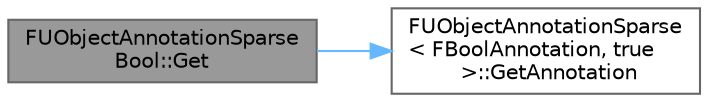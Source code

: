 digraph "FUObjectAnnotationSparseBool::Get"
{
 // INTERACTIVE_SVG=YES
 // LATEX_PDF_SIZE
  bgcolor="transparent";
  edge [fontname=Helvetica,fontsize=10,labelfontname=Helvetica,labelfontsize=10];
  node [fontname=Helvetica,fontsize=10,shape=box,height=0.2,width=0.4];
  rankdir="LR";
  Node1 [id="Node000001",label="FUObjectAnnotationSparse\lBool::Get",height=0.2,width=0.4,color="gray40", fillcolor="grey60", style="filled", fontcolor="black",tooltip="Return the bool annotation associated with a uobject."];
  Node1 -> Node2 [id="edge1_Node000001_Node000002",color="steelblue1",style="solid",tooltip=" "];
  Node2 [id="Node000002",label="FUObjectAnnotationSparse\l\< FBoolAnnotation, true\l \>::GetAnnotation",height=0.2,width=0.4,color="grey40", fillcolor="white", style="filled",URL="$d3/d28/classFUObjectAnnotationSparse.html#aacbc873178b8d20b9305e234d8778a4a",tooltip=" "];
}
